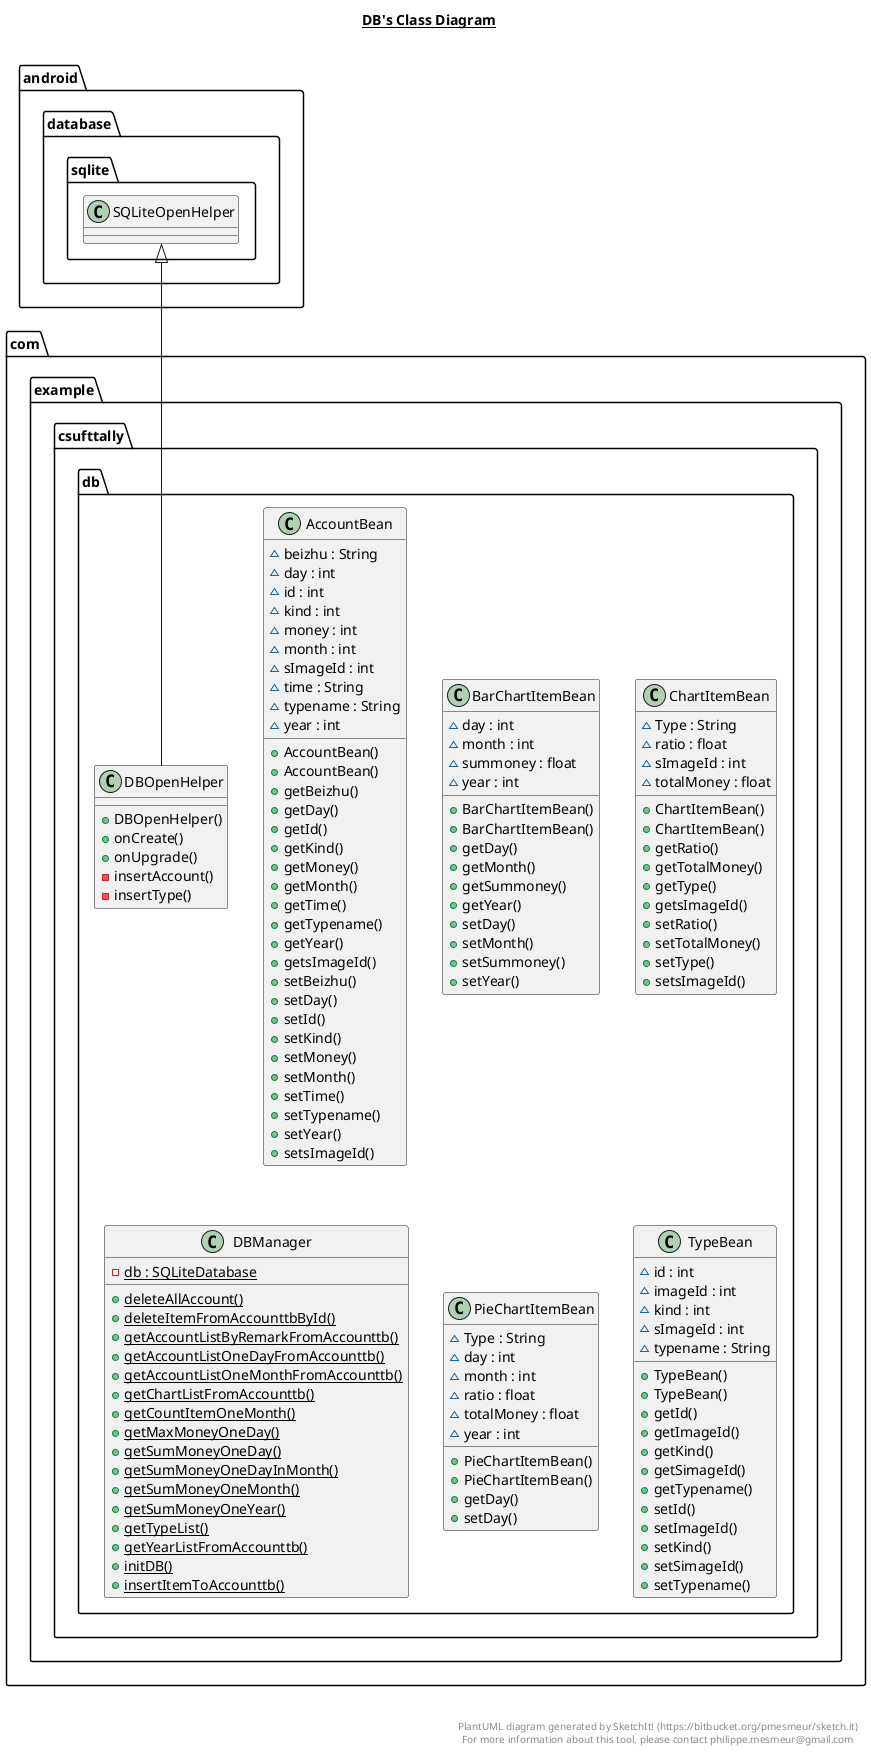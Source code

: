 @startuml

title __DB's Class Diagram__\n

  namespace com.example.csufttally {
    namespace db {
      class com.example.csufttally.db.AccountBean {
          ~ beizhu : String
          ~ day : int
          ~ id : int
          ~ kind : int
          ~ money : int
          ~ month : int
          ~ sImageId : int
          ~ time : String
          ~ typename : String
          ~ year : int
          + AccountBean()
          + AccountBean()
          + getBeizhu()
          + getDay()
          + getId()
          + getKind()
          + getMoney()
          + getMonth()
          + getTime()
          + getTypename()
          + getYear()
          + getsImageId()
          + setBeizhu()
          + setDay()
          + setId()
          + setKind()
          + setMoney()
          + setMonth()
          + setTime()
          + setTypename()
          + setYear()
          + setsImageId()
      }
    }
  }
  

  namespace com.example.csufttally {
    namespace db {
      class com.example.csufttally.db.BarChartItemBean {
          ~ day : int
          ~ month : int
          ~ summoney : float
          ~ year : int
          + BarChartItemBean()
          + BarChartItemBean()
          + getDay()
          + getMonth()
          + getSummoney()
          + getYear()
          + setDay()
          + setMonth()
          + setSummoney()
          + setYear()
      }
    }
  }
  

  namespace com.example.csufttally {
    namespace db {
      class com.example.csufttally.db.ChartItemBean {
          ~ Type : String
          ~ ratio : float
          ~ sImageId : int
          ~ totalMoney : float
          + ChartItemBean()
          + ChartItemBean()
          + getRatio()
          + getTotalMoney()
          + getType()
          + getsImageId()
          + setRatio()
          + setTotalMoney()
          + setType()
          + setsImageId()
      }
    }
  }
  

  namespace com.example.csufttally {
    namespace db {
      class com.example.csufttally.db.DBManager {
          {static} - db : SQLiteDatabase
          {static} + deleteAllAccount()
          {static} + deleteItemFromAccounttbById()
          {static} + getAccountListByRemarkFromAccounttb()
          {static} + getAccountListOneDayFromAccounttb()
          {static} + getAccountListOneMonthFromAccounttb()
          {static} + getChartListFromAccounttb()
          {static} + getCountItemOneMonth()
          {static} + getMaxMoneyOneDay()
          {static} + getSumMoneyOneDay()
          {static} + getSumMoneyOneDayInMonth()
          {static} + getSumMoneyOneMonth()
          {static} + getSumMoneyOneYear()
          {static} + getTypeList()
          {static} + getYearListFromAccounttb()
          {static} + initDB()
          {static} + insertItemToAccounttb()
      }
    }
  }
  

  namespace com.example.csufttally {
    namespace db {
      class com.example.csufttally.db.DBOpenHelper {
          + DBOpenHelper()
          + onCreate()
          + onUpgrade()
          - insertAccount()
          - insertType()
      }
    }
  }
  

  namespace com.example.csufttally {
    namespace db {
      class com.example.csufttally.db.PieChartItemBean {
          ~ Type : String
          ~ day : int
          ~ month : int
          ~ ratio : float
          ~ totalMoney : float
          ~ year : int
          + PieChartItemBean()
          + PieChartItemBean()
          + getDay()
          + setDay()
      }
    }
  }
  

  namespace com.example.csufttally {
    namespace db {
      class com.example.csufttally.db.TypeBean {
          ~ id : int
          ~ imageId : int
          ~ kind : int
          ~ sImageId : int
          ~ typename : String
          + TypeBean()
          + TypeBean()
          + getId()
          + getImageId()
          + getKind()
          + getSimageId()
          + getTypename()
          + setId()
          + setImageId()
          + setKind()
          + setSimageId()
          + setTypename()
      }
    }
  }
  

  com.example.csufttally.db.DBOpenHelper -up-|> android.database.sqlite.SQLiteOpenHelper


right footer


PlantUML diagram generated by SketchIt! (https://bitbucket.org/pmesmeur/sketch.it)
For more information about this tool, please contact philippe.mesmeur@gmail.com
endfooter

@enduml
